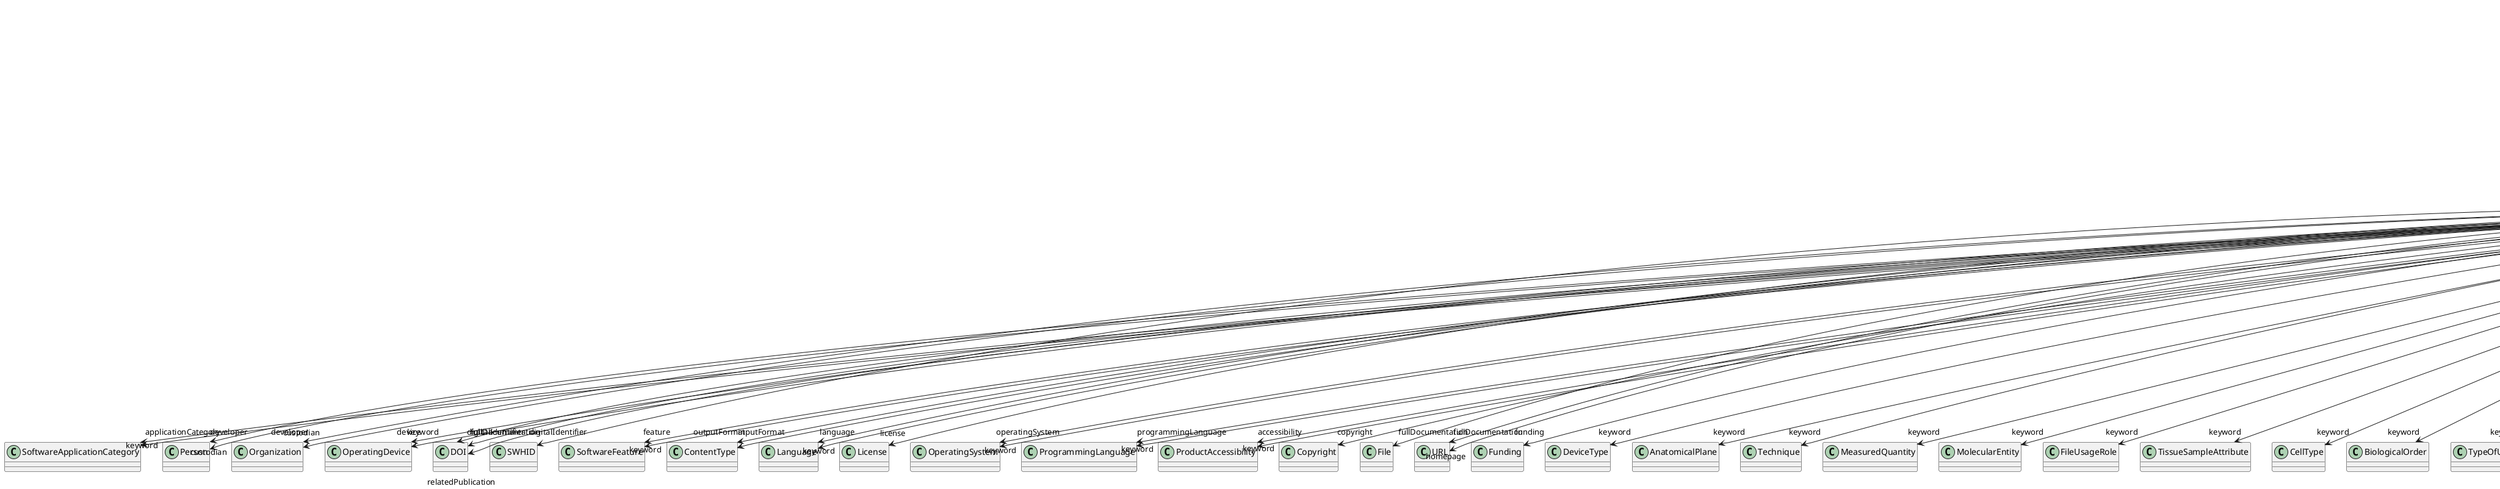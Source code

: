 @startuml
class SoftwareVersion {
+applicationCategory
+developer
+device
+digitalIdentifier
+feature
+requirement
+inputFormat
+isAlternativeVersionOf
+isNewVersionOf
+language
+license
+operatingSystem
+outputFormat
+programmingLanguage
+accessibility
+copyright
+custodian
+description
+fullDocumentation
+fullName
+funding
+homepage
+howToCite
+keyword
+otherContribution
+relatedPublication
+releaseDate
+repository
+shortName
+supportChannel
+versionIdentifier
+versionInnovation

}
SoftwareVersion -d-> "applicationCategory" SoftwareApplicationCategory
SoftwareVersion -d-> "developer" Person
SoftwareVersion -d-> "developer" Organization
SoftwareVersion -d-> "device" OperatingDevice
SoftwareVersion -d-> "digitalIdentifier" DOI
SoftwareVersion -d-> "digitalIdentifier" SWHID
SoftwareVersion -d-> "feature" SoftwareFeature
SoftwareVersion -d-> "inputFormat" ContentType
SoftwareVersion -d-> "isAlternativeVersionOf" SoftwareVersion
SoftwareVersion -d-> "isNewVersionOf" SoftwareVersion
SoftwareVersion -d-> "language" Language
SoftwareVersion -d-> "license" License
SoftwareVersion -d-> "operatingSystem" OperatingSystem
SoftwareVersion -d-> "outputFormat" ContentType
SoftwareVersion -d-> "programmingLanguage" ProgrammingLanguage
SoftwareVersion -d-> "accessibility" ProductAccessibility
SoftwareVersion -d-> "copyright" Copyright
SoftwareVersion -d-> "custodian" Person
SoftwareVersion -d-> "custodian" Organization
SoftwareVersion -d-> "fullDocumentation" DOI
SoftwareVersion -d-> "fullDocumentation" File
SoftwareVersion -d-> "fullDocumentation" URL
SoftwareVersion -d-> "funding" Funding
SoftwareVersion -d-> "homepage" URL
SoftwareVersion -d-> "keyword" DeviceType
SoftwareVersion -d-> "keyword" AnatomicalPlane
SoftwareVersion -d-> "keyword" ProgrammingLanguage
SoftwareVersion -d-> "keyword" Technique
SoftwareVersion -d-> "keyword" MeasuredQuantity
SoftwareVersion -d-> "keyword" MolecularEntity
SoftwareVersion -d-> "keyword" FileUsageRole
SoftwareVersion -d-> "keyword" TissueSampleAttribute
SoftwareVersion -d-> "keyword" CellType
SoftwareVersion -d-> "keyword" BiologicalOrder
SoftwareVersion -d-> "keyword" TypeOfUncertainty
SoftwareVersion -d-> "keyword" ModelAbstractionLevel
SoftwareVersion -d-> "keyword" DiseaseModel
SoftwareVersion -d-> "keyword" CellCultureType
SoftwareVersion -d-> "keyword" AnnotationType
SoftwareVersion -d-> "keyword" SoftwareApplicationCategory
SoftwareVersion -d-> "keyword" QualitativeOverlap
SoftwareVersion -d-> "keyword" SoftwareFeature
SoftwareVersion -d-> "keyword" UnitOfMeasurement
SoftwareVersion -d-> "keyword" PatchClampVariation
SoftwareVersion -d-> "keyword" StimulationApproach
SoftwareVersion -d-> "keyword" Service
SoftwareVersion -d-> "keyword" ActionStatusType
SoftwareVersion -d-> "keyword" ChemicalMixtureType
SoftwareVersion -d-> "keyword" AgeCategory
SoftwareVersion -d-> "keyword" AtlasType
SoftwareVersion -d-> "keyword" ContributionType
SoftwareVersion -d-> "keyword" Terminology
SoftwareVersion -d-> "keyword" ProductAccessibility
SoftwareVersion -d-> "keyword" ExperimentalApproach
SoftwareVersion -d-> "keyword" FileBundleGrouping
SoftwareVersion -d-> "keyword" UBERONParcellation
SoftwareVersion -d-> "keyword" DifferenceMeasure
SoftwareVersion -d-> "keyword" StimulusType
SoftwareVersion -d-> "keyword" MetaDataModelType
SoftwareVersion -d-> "keyword" BreedingType
SoftwareVersion -d-> "keyword" OperatingSystem
SoftwareVersion -d-> "keyword" PreparationType
SoftwareVersion -d-> "keyword" Organ
SoftwareVersion -d-> "keyword" Handedness
SoftwareVersion -d-> "keyword" OperatingDevice
SoftwareVersion -d-> "keyword" TissueSampleType
SoftwareVersion -d-> "keyword" SubcellularEntity
SoftwareVersion -d-> "keyword" CriteriaQualityType
SoftwareVersion -d-> "keyword" SemanticDataType
SoftwareVersion -d-> "keyword" Species
SoftwareVersion -d-> "keyword" ModelScope
SoftwareVersion -d-> "keyword" TermSuggestion
SoftwareVersion -d-> "keyword" GeneticStrainType
SoftwareVersion -d-> "keyword" SubjectAttribute
SoftwareVersion -d-> "keyword" AnatomicalAxesOrientation
SoftwareVersion -d-> "keyword" Laterality
SoftwareVersion -d-> "keyword" Disease
SoftwareVersion -d-> "keyword" Language
SoftwareVersion -d-> "keyword" FileRepositoryType
SoftwareVersion -d-> "keyword" CranialWindowType
SoftwareVersion -d-> "keyword" BiologicalSex
SoftwareVersion -d-> "keyword" DataType
SoftwareVersion -d-> "keyword" EthicsAssessment
SoftwareVersion -d-> "otherContribution" Contribution
SoftwareVersion -d-> "relatedPublication" DOI
SoftwareVersion -d-> "relatedPublication" ISBN
SoftwareVersion -d-> "relatedPublication" HANDLE
SoftwareVersion -d-> "repository" FileRepository

@enduml
